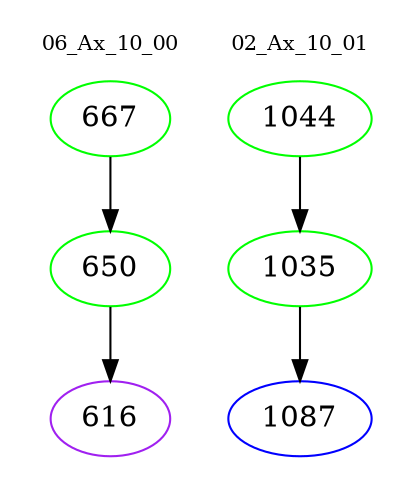 digraph{
subgraph cluster_0 {
color = white
label = "06_Ax_10_00";
fontsize=10;
T0_667 [label="667", color="green"]
T0_667 -> T0_650 [color="black"]
T0_650 [label="650", color="green"]
T0_650 -> T0_616 [color="black"]
T0_616 [label="616", color="purple"]
}
subgraph cluster_1 {
color = white
label = "02_Ax_10_01";
fontsize=10;
T1_1044 [label="1044", color="green"]
T1_1044 -> T1_1035 [color="black"]
T1_1035 [label="1035", color="green"]
T1_1035 -> T1_1087 [color="black"]
T1_1087 [label="1087", color="blue"]
}
}
